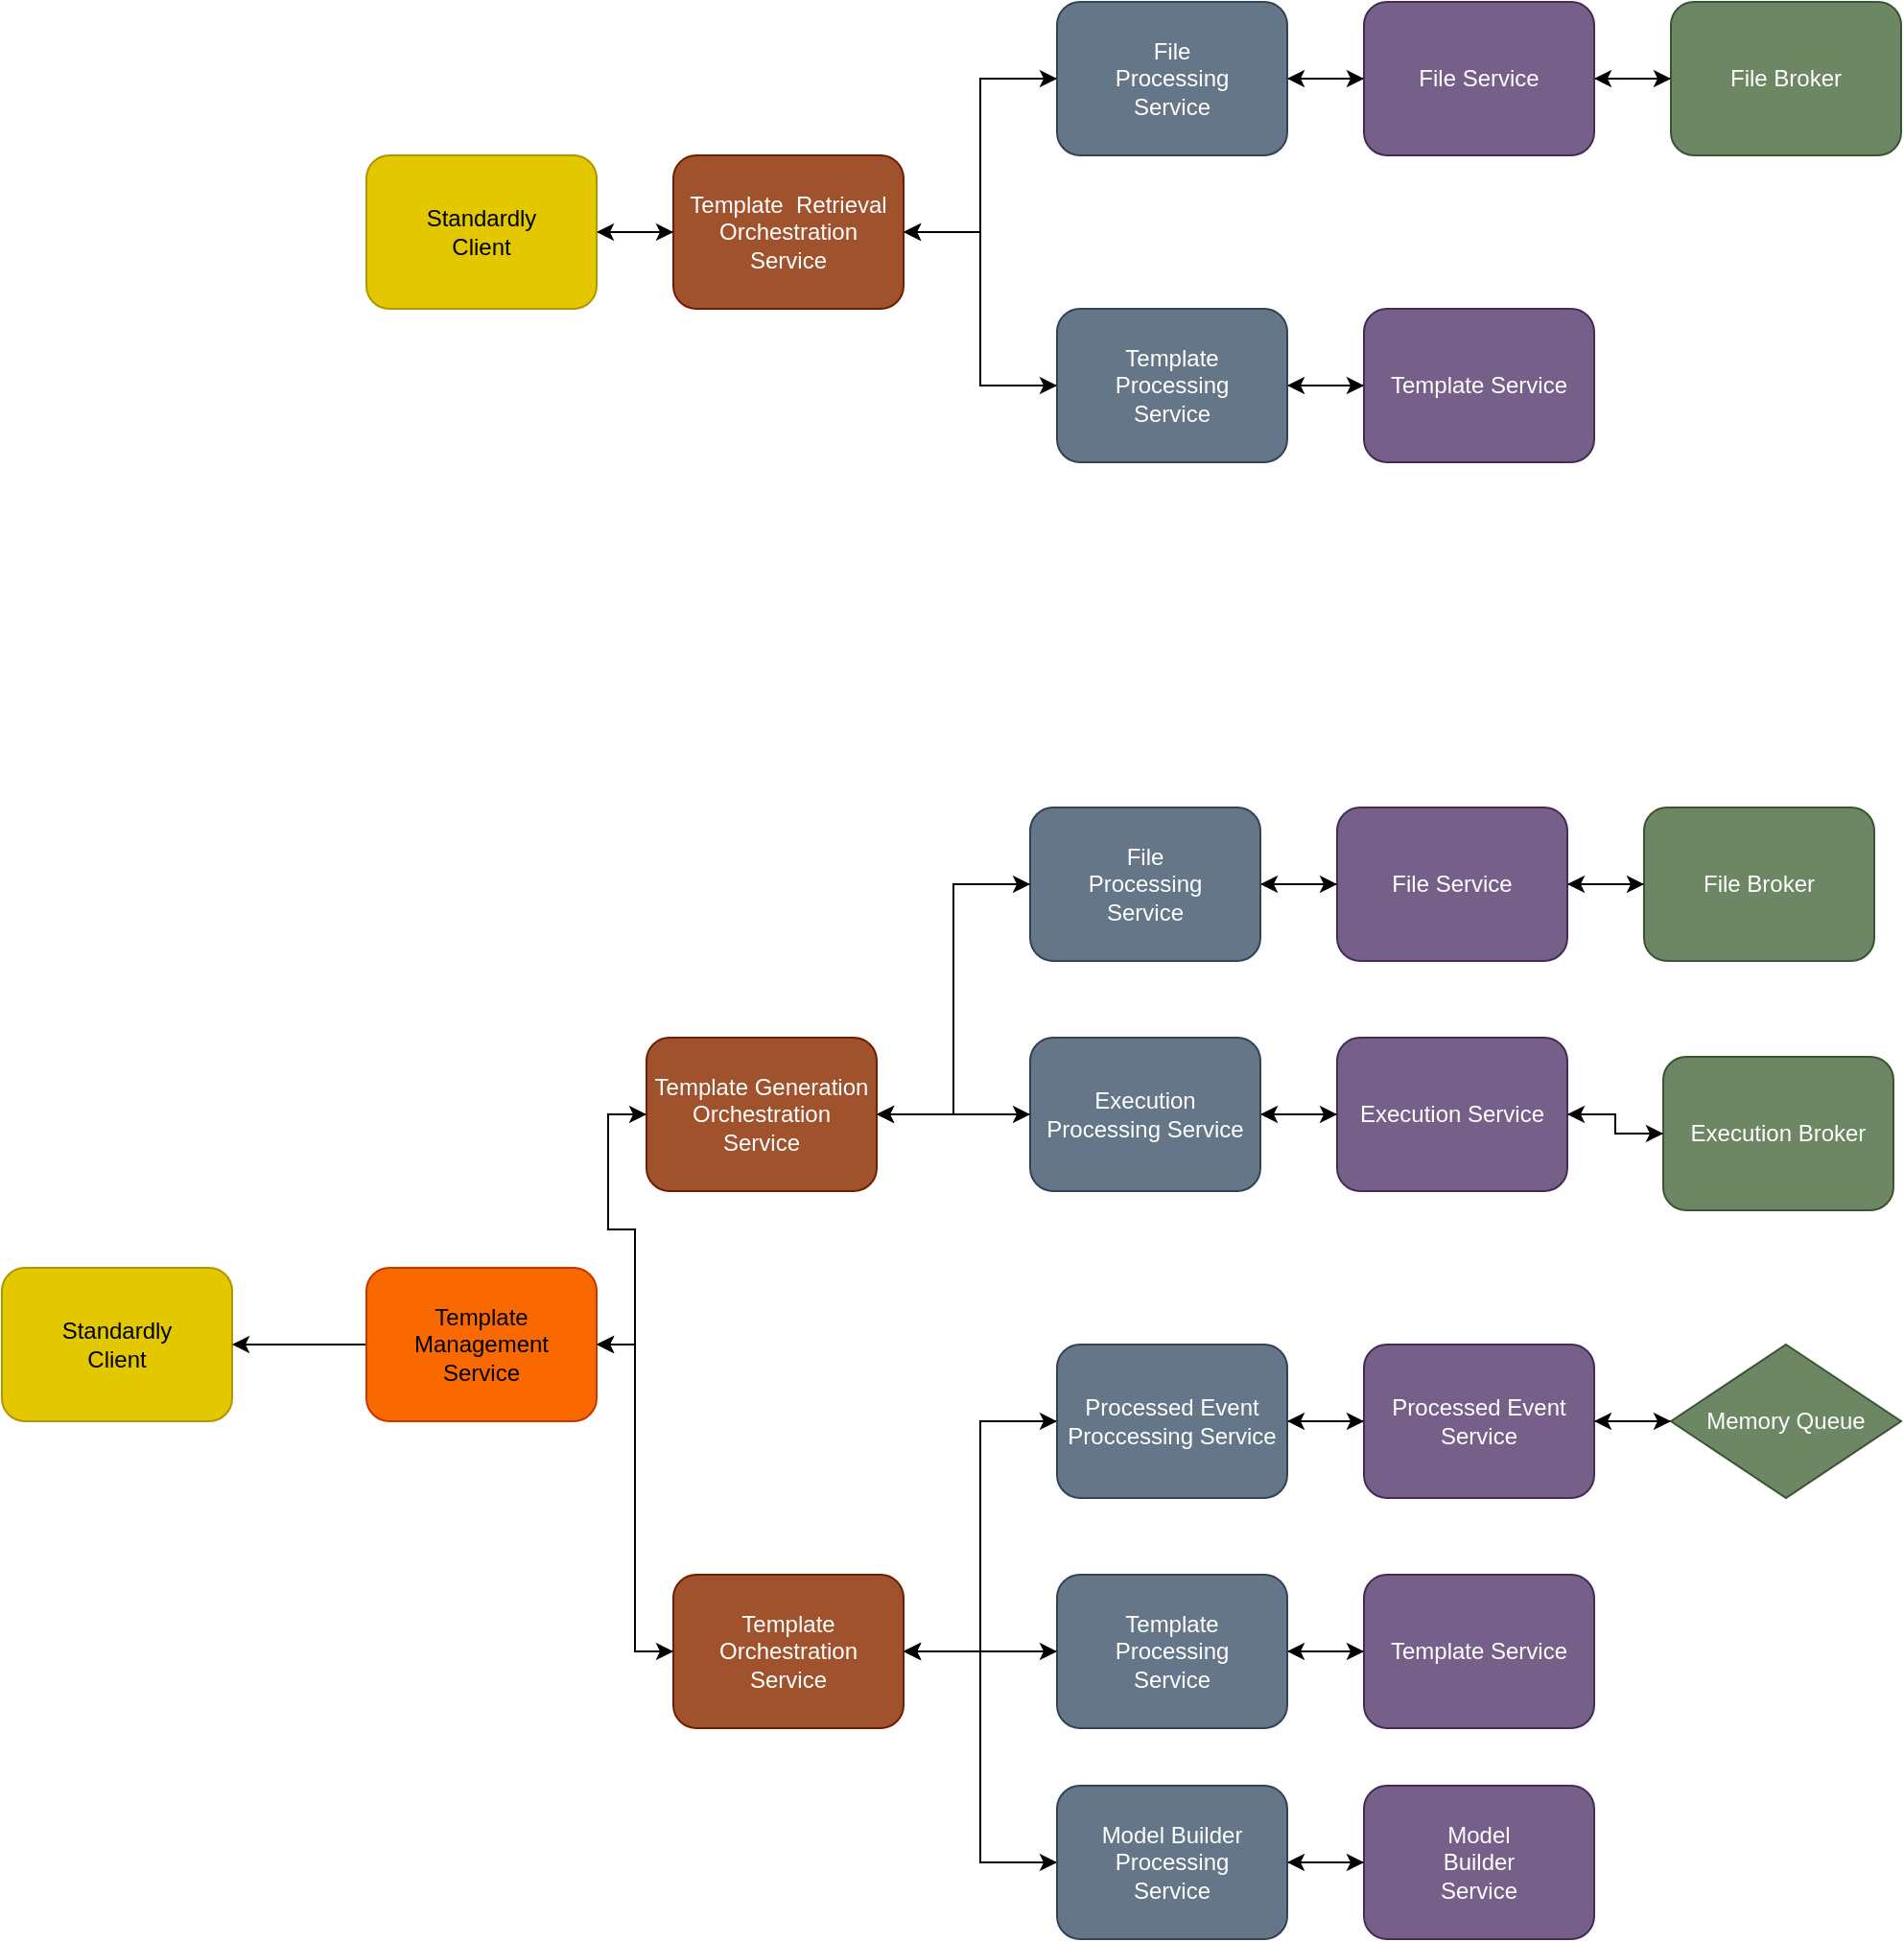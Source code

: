 <mxfile version="20.7.4" type="device"><diagram id="dZM7nylzIT2b4d8kMSGF" name="Page-1"><mxGraphModel dx="2864" dy="830" grid="1" gridSize="10" guides="1" tooltips="1" connect="1" arrows="1" fold="1" page="1" pageScale="1" pageWidth="827" pageHeight="1169" math="0" shadow="0"><root><mxCell id="0"/><mxCell id="1" parent="0"/><mxCell id="E6peSAfDCmGmpy738eeN-11" style="edgeStyle=orthogonalEdgeStyle;rounded=0;orthogonalLoop=1;jettySize=auto;html=1;exitX=0;exitY=0.5;exitDx=0;exitDy=0;entryX=1;entryY=0.5;entryDx=0;entryDy=0;" parent="1" source="E6peSAfDCmGmpy738eeN-1" target="E6peSAfDCmGmpy738eeN-2" edge="1"><mxGeometry relative="1" as="geometry"/></mxCell><mxCell id="E6peSAfDCmGmpy738eeN-1" value="File Broker" style="rounded=1;whiteSpace=wrap;html=1;fillColor=#6d8764;fontColor=#ffffff;strokeColor=#3A5431;" parent="1" vertex="1"><mxGeometry x="694" y="860" width="120" height="80" as="geometry"/></mxCell><mxCell id="E6peSAfDCmGmpy738eeN-12" style="edgeStyle=orthogonalEdgeStyle;rounded=0;orthogonalLoop=1;jettySize=auto;html=1;exitX=0;exitY=0.5;exitDx=0;exitDy=0;" parent="1" source="E6peSAfDCmGmpy738eeN-2" target="E6peSAfDCmGmpy738eeN-7" edge="1"><mxGeometry relative="1" as="geometry"/></mxCell><mxCell id="E6peSAfDCmGmpy738eeN-22" style="edgeStyle=orthogonalEdgeStyle;rounded=0;orthogonalLoop=1;jettySize=auto;html=1;exitX=1;exitY=0.5;exitDx=0;exitDy=0;" parent="1" source="E6peSAfDCmGmpy738eeN-2" target="E6peSAfDCmGmpy738eeN-1" edge="1"><mxGeometry relative="1" as="geometry"/></mxCell><mxCell id="E6peSAfDCmGmpy738eeN-2" value="File Service" style="rounded=1;whiteSpace=wrap;html=1;fillColor=#76608a;fontColor=#ffffff;strokeColor=#432D57;" parent="1" vertex="1"><mxGeometry x="534" y="860" width="120" height="80" as="geometry"/></mxCell><mxCell id="E6peSAfDCmGmpy738eeN-17" style="edgeStyle=orthogonalEdgeStyle;rounded=0;orthogonalLoop=1;jettySize=auto;html=1;exitX=0;exitY=0.5;exitDx=0;exitDy=0;" parent="1" source="E6peSAfDCmGmpy738eeN-6" target="E6peSAfDCmGmpy738eeN-9" edge="1"><mxGeometry relative="1" as="geometry"/></mxCell><mxCell id="E6peSAfDCmGmpy738eeN-6" value="Template Service" style="rounded=1;whiteSpace=wrap;html=1;fillColor=#76608a;fontColor=#ffffff;strokeColor=#432D57;" parent="1" vertex="1"><mxGeometry x="534" y="1020" width="120" height="80" as="geometry"/></mxCell><mxCell id="E6peSAfDCmGmpy738eeN-13" style="edgeStyle=orthogonalEdgeStyle;rounded=0;orthogonalLoop=1;jettySize=auto;html=1;exitX=0;exitY=0.5;exitDx=0;exitDy=0;entryX=1;entryY=0.5;entryDx=0;entryDy=0;" parent="1" source="E6peSAfDCmGmpy738eeN-7" target="E6peSAfDCmGmpy738eeN-10" edge="1"><mxGeometry relative="1" as="geometry"/></mxCell><mxCell id="E6peSAfDCmGmpy738eeN-21" style="edgeStyle=orthogonalEdgeStyle;rounded=0;orthogonalLoop=1;jettySize=auto;html=1;exitX=1;exitY=0.5;exitDx=0;exitDy=0;entryX=0;entryY=0.5;entryDx=0;entryDy=0;" parent="1" source="E6peSAfDCmGmpy738eeN-7" target="E6peSAfDCmGmpy738eeN-2" edge="1"><mxGeometry relative="1" as="geometry"/></mxCell><mxCell id="E6peSAfDCmGmpy738eeN-7" value="File &lt;br&gt;Processing &lt;br&gt;Service" style="rounded=1;whiteSpace=wrap;html=1;fillColor=#647687;fontColor=#ffffff;strokeColor=#314354;" parent="1" vertex="1"><mxGeometry x="374" y="860" width="120" height="80" as="geometry"/></mxCell><mxCell id="E6peSAfDCmGmpy738eeN-18" style="edgeStyle=orthogonalEdgeStyle;rounded=0;orthogonalLoop=1;jettySize=auto;html=1;exitX=0;exitY=0.5;exitDx=0;exitDy=0;entryX=1;entryY=0.5;entryDx=0;entryDy=0;" parent="1" source="E6peSAfDCmGmpy738eeN-9" target="E6peSAfDCmGmpy738eeN-10" edge="1"><mxGeometry relative="1" as="geometry"/></mxCell><mxCell id="E6peSAfDCmGmpy738eeN-26" style="edgeStyle=orthogonalEdgeStyle;rounded=0;orthogonalLoop=1;jettySize=auto;html=1;exitX=1;exitY=0.5;exitDx=0;exitDy=0;" parent="1" source="E6peSAfDCmGmpy738eeN-9" target="E6peSAfDCmGmpy738eeN-6" edge="1"><mxGeometry relative="1" as="geometry"/></mxCell><mxCell id="E6peSAfDCmGmpy738eeN-9" value="Template &lt;br&gt;Processing&lt;br&gt;Service" style="rounded=1;whiteSpace=wrap;html=1;fillColor=#647687;fontColor=#ffffff;strokeColor=#314354;" parent="1" vertex="1"><mxGeometry x="374" y="1020" width="120" height="80" as="geometry"/></mxCell><mxCell id="E6peSAfDCmGmpy738eeN-19" style="edgeStyle=orthogonalEdgeStyle;rounded=0;orthogonalLoop=1;jettySize=auto;html=1;exitX=1;exitY=0.5;exitDx=0;exitDy=0;entryX=0;entryY=0.5;entryDx=0;entryDy=0;" parent="1" source="E6peSAfDCmGmpy738eeN-10" target="E6peSAfDCmGmpy738eeN-7" edge="1"><mxGeometry relative="1" as="geometry"/></mxCell><mxCell id="E6peSAfDCmGmpy738eeN-25" style="edgeStyle=orthogonalEdgeStyle;rounded=0;orthogonalLoop=1;jettySize=auto;html=1;exitX=1;exitY=0.5;exitDx=0;exitDy=0;entryX=0;entryY=0.5;entryDx=0;entryDy=0;" parent="1" source="E6peSAfDCmGmpy738eeN-10" target="E6peSAfDCmGmpy738eeN-9" edge="1"><mxGeometry relative="1" as="geometry"/></mxCell><mxCell id="E6peSAfDCmGmpy738eeN-28" style="edgeStyle=orthogonalEdgeStyle;rounded=0;orthogonalLoop=1;jettySize=auto;html=1;exitX=0;exitY=0.5;exitDx=0;exitDy=0;entryX=1;entryY=0.5;entryDx=0;entryDy=0;" parent="1" source="E6peSAfDCmGmpy738eeN-10" target="E6peSAfDCmGmpy738eeN-27" edge="1"><mxGeometry relative="1" as="geometry"/></mxCell><mxCell id="E6peSAfDCmGmpy738eeN-10" value="Template&amp;nbsp; Retrieval Orchestration &lt;br&gt;Service" style="rounded=1;whiteSpace=wrap;html=1;fillColor=#a0522d;fontColor=#ffffff;strokeColor=#6D1F00;" parent="1" vertex="1"><mxGeometry x="174" y="940" width="120" height="80" as="geometry"/></mxCell><mxCell id="E6peSAfDCmGmpy738eeN-29" style="edgeStyle=orthogonalEdgeStyle;rounded=0;orthogonalLoop=1;jettySize=auto;html=1;exitX=1;exitY=0.5;exitDx=0;exitDy=0;" parent="1" source="E6peSAfDCmGmpy738eeN-27" target="E6peSAfDCmGmpy738eeN-10" edge="1"><mxGeometry relative="1" as="geometry"/></mxCell><mxCell id="E6peSAfDCmGmpy738eeN-27" value="Standardly &lt;br&gt;Client" style="rounded=1;whiteSpace=wrap;html=1;fillColor=#e3c800;fontColor=#000000;strokeColor=#B09500;" parent="1" vertex="1"><mxGeometry x="14" y="940" width="120" height="80" as="geometry"/></mxCell><mxCell id="E6peSAfDCmGmpy738eeN-40" style="edgeStyle=orthogonalEdgeStyle;rounded=0;orthogonalLoop=1;jettySize=auto;html=1;exitX=0;exitY=0.5;exitDx=0;exitDy=0;" parent="1" source="E6peSAfDCmGmpy738eeN-41" target="E6peSAfDCmGmpy738eeN-50" edge="1"><mxGeometry relative="1" as="geometry"/></mxCell><mxCell id="E6peSAfDCmGmpy738eeN-41" value="Template Service" style="rounded=1;whiteSpace=wrap;html=1;fillColor=#76608a;fontColor=#ffffff;strokeColor=#432D57;" parent="1" vertex="1"><mxGeometry x="534" y="1680" width="120" height="80" as="geometry"/></mxCell><mxCell id="E6peSAfDCmGmpy738eeN-49" style="edgeStyle=orthogonalEdgeStyle;rounded=0;orthogonalLoop=1;jettySize=auto;html=1;exitX=1;exitY=0.5;exitDx=0;exitDy=0;" parent="1" source="E6peSAfDCmGmpy738eeN-50" target="E6peSAfDCmGmpy738eeN-41" edge="1"><mxGeometry relative="1" as="geometry"/></mxCell><mxCell id="E6peSAfDCmGmpy738eeN-63" style="edgeStyle=orthogonalEdgeStyle;rounded=0;orthogonalLoop=1;jettySize=auto;html=1;exitX=0;exitY=0.5;exitDx=0;exitDy=0;entryX=1;entryY=0.5;entryDx=0;entryDy=0;" parent="1" source="E6peSAfDCmGmpy738eeN-50" target="E6peSAfDCmGmpy738eeN-58" edge="1"><mxGeometry relative="1" as="geometry"/></mxCell><mxCell id="E6peSAfDCmGmpy738eeN-50" value="Template &lt;br&gt;Processing&lt;br&gt;Service" style="rounded=1;whiteSpace=wrap;html=1;fillColor=#647687;fontColor=#ffffff;strokeColor=#314354;" parent="1" vertex="1"><mxGeometry x="374" y="1680" width="120" height="80" as="geometry"/></mxCell><mxCell id="E6peSAfDCmGmpy738eeN-57" value="Standardly &lt;br&gt;Client" style="rounded=1;whiteSpace=wrap;html=1;fillColor=#e3c800;fontColor=#000000;strokeColor=#B09500;" parent="1" vertex="1"><mxGeometry x="-176" y="1520" width="120" height="80" as="geometry"/></mxCell><mxCell id="E6peSAfDCmGmpy738eeN-71" style="edgeStyle=orthogonalEdgeStyle;rounded=0;orthogonalLoop=1;jettySize=auto;html=1;exitX=1;exitY=0.5;exitDx=0;exitDy=0;" parent="1" source="E6peSAfDCmGmpy738eeN-58" target="E6peSAfDCmGmpy738eeN-50" edge="1"><mxGeometry relative="1" as="geometry"/></mxCell><mxCell id="E6peSAfDCmGmpy738eeN-72" style="edgeStyle=orthogonalEdgeStyle;rounded=0;orthogonalLoop=1;jettySize=auto;html=1;exitX=1;exitY=0.5;exitDx=0;exitDy=0;entryX=0;entryY=0.5;entryDx=0;entryDy=0;" parent="1" source="E6peSAfDCmGmpy738eeN-58" target="E6peSAfDCmGmpy738eeN-62" edge="1"><mxGeometry relative="1" as="geometry"/></mxCell><mxCell id="umyMB81kU1nlkaaQ3yWB-27" style="edgeStyle=orthogonalEdgeStyle;rounded=0;orthogonalLoop=1;jettySize=auto;html=1;exitX=0;exitY=0.5;exitDx=0;exitDy=0;entryX=1;entryY=0.5;entryDx=0;entryDy=0;" edge="1" parent="1" source="E6peSAfDCmGmpy738eeN-58" target="E6peSAfDCmGmpy738eeN-65"><mxGeometry relative="1" as="geometry"/></mxCell><mxCell id="umyMB81kU1nlkaaQ3yWB-35" style="edgeStyle=orthogonalEdgeStyle;rounded=0;orthogonalLoop=1;jettySize=auto;html=1;exitX=1;exitY=0.5;exitDx=0;exitDy=0;entryX=0;entryY=0.5;entryDx=0;entryDy=0;" edge="1" parent="1" source="E6peSAfDCmGmpy738eeN-58" target="umyMB81kU1nlkaaQ3yWB-33"><mxGeometry relative="1" as="geometry"/></mxCell><mxCell id="E6peSAfDCmGmpy738eeN-58" value="Template Orchestration &lt;br&gt;Service" style="rounded=1;whiteSpace=wrap;html=1;fillColor=#a0522d;fontColor=#ffffff;strokeColor=#6D1F00;" parent="1" vertex="1"><mxGeometry x="174" y="1680" width="120" height="80" as="geometry"/></mxCell><mxCell id="E6peSAfDCmGmpy738eeN-59" style="edgeStyle=orthogonalEdgeStyle;rounded=0;orthogonalLoop=1;jettySize=auto;html=1;exitX=0;exitY=0.5;exitDx=0;exitDy=0;" parent="1" source="E6peSAfDCmGmpy738eeN-60" target="E6peSAfDCmGmpy738eeN-62" edge="1"><mxGeometry relative="1" as="geometry"/></mxCell><mxCell id="E6peSAfDCmGmpy738eeN-60" value="Model&lt;br&gt;Builder&lt;br&gt;Service" style="rounded=1;whiteSpace=wrap;html=1;fillColor=#76608a;fontColor=#ffffff;strokeColor=#432D57;" parent="1" vertex="1"><mxGeometry x="534" y="1790" width="120" height="80" as="geometry"/></mxCell><mxCell id="E6peSAfDCmGmpy738eeN-61" style="edgeStyle=orthogonalEdgeStyle;rounded=0;orthogonalLoop=1;jettySize=auto;html=1;exitX=1;exitY=0.5;exitDx=0;exitDy=0;" parent="1" source="E6peSAfDCmGmpy738eeN-62" target="E6peSAfDCmGmpy738eeN-60" edge="1"><mxGeometry relative="1" as="geometry"/></mxCell><mxCell id="E6peSAfDCmGmpy738eeN-64" style="edgeStyle=orthogonalEdgeStyle;rounded=0;orthogonalLoop=1;jettySize=auto;html=1;exitX=0;exitY=0.5;exitDx=0;exitDy=0;entryX=1;entryY=0.5;entryDx=0;entryDy=0;" parent="1" source="E6peSAfDCmGmpy738eeN-62" target="E6peSAfDCmGmpy738eeN-58" edge="1"><mxGeometry relative="1" as="geometry"/></mxCell><mxCell id="E6peSAfDCmGmpy738eeN-62" value="Model Builder&lt;br&gt;Processing&lt;br&gt;Service" style="rounded=1;whiteSpace=wrap;html=1;fillColor=#647687;fontColor=#ffffff;strokeColor=#314354;" parent="1" vertex="1"><mxGeometry x="374" y="1790" width="120" height="80" as="geometry"/></mxCell><mxCell id="E6peSAfDCmGmpy738eeN-70" style="edgeStyle=orthogonalEdgeStyle;rounded=0;orthogonalLoop=1;jettySize=auto;html=1;exitX=0;exitY=0.5;exitDx=0;exitDy=0;entryX=1;entryY=0.5;entryDx=0;entryDy=0;" parent="1" source="E6peSAfDCmGmpy738eeN-65" target="E6peSAfDCmGmpy738eeN-57" edge="1"><mxGeometry relative="1" as="geometry"/></mxCell><mxCell id="umyMB81kU1nlkaaQ3yWB-26" style="edgeStyle=orthogonalEdgeStyle;rounded=0;orthogonalLoop=1;jettySize=auto;html=1;exitX=1;exitY=0.5;exitDx=0;exitDy=0;entryX=0;entryY=0.5;entryDx=0;entryDy=0;" edge="1" parent="1" source="E6peSAfDCmGmpy738eeN-65" target="umyMB81kU1nlkaaQ3yWB-25"><mxGeometry relative="1" as="geometry"/></mxCell><mxCell id="umyMB81kU1nlkaaQ3yWB-28" style="edgeStyle=orthogonalEdgeStyle;rounded=0;orthogonalLoop=1;jettySize=auto;html=1;exitX=1;exitY=0.5;exitDx=0;exitDy=0;entryX=0;entryY=0.5;entryDx=0;entryDy=0;" edge="1" parent="1" source="E6peSAfDCmGmpy738eeN-65" target="E6peSAfDCmGmpy738eeN-58"><mxGeometry relative="1" as="geometry"/></mxCell><mxCell id="E6peSAfDCmGmpy738eeN-65" value="Template Management &lt;br&gt;Service" style="rounded=1;whiteSpace=wrap;html=1;fillColor=#fa6800;fontColor=#000000;strokeColor=#C73500;" parent="1" vertex="1"><mxGeometry x="14" y="1520" width="120" height="80" as="geometry"/></mxCell><mxCell id="umyMB81kU1nlkaaQ3yWB-1" style="edgeStyle=orthogonalEdgeStyle;rounded=0;orthogonalLoop=1;jettySize=auto;html=1;exitX=0;exitY=0.5;exitDx=0;exitDy=0;entryX=1;entryY=0.5;entryDx=0;entryDy=0;" edge="1" parent="1" source="umyMB81kU1nlkaaQ3yWB-2" target="umyMB81kU1nlkaaQ3yWB-5"><mxGeometry relative="1" as="geometry"/></mxCell><mxCell id="umyMB81kU1nlkaaQ3yWB-2" value="File Broker" style="rounded=1;whiteSpace=wrap;html=1;fillColor=#6d8764;fontColor=#ffffff;strokeColor=#3A5431;" vertex="1" parent="1"><mxGeometry x="680" y="1280" width="120" height="80" as="geometry"/></mxCell><mxCell id="umyMB81kU1nlkaaQ3yWB-3" style="edgeStyle=orthogonalEdgeStyle;rounded=0;orthogonalLoop=1;jettySize=auto;html=1;exitX=0;exitY=0.5;exitDx=0;exitDy=0;" edge="1" parent="1" source="umyMB81kU1nlkaaQ3yWB-5" target="umyMB81kU1nlkaaQ3yWB-15"><mxGeometry relative="1" as="geometry"/></mxCell><mxCell id="umyMB81kU1nlkaaQ3yWB-4" style="edgeStyle=orthogonalEdgeStyle;rounded=0;orthogonalLoop=1;jettySize=auto;html=1;exitX=1;exitY=0.5;exitDx=0;exitDy=0;" edge="1" parent="1" source="umyMB81kU1nlkaaQ3yWB-5" target="umyMB81kU1nlkaaQ3yWB-2"><mxGeometry relative="1" as="geometry"/></mxCell><mxCell id="umyMB81kU1nlkaaQ3yWB-5" value="File Service" style="rounded=1;whiteSpace=wrap;html=1;fillColor=#76608a;fontColor=#ffffff;strokeColor=#432D57;" vertex="1" parent="1"><mxGeometry x="520" y="1280" width="120" height="80" as="geometry"/></mxCell><mxCell id="umyMB81kU1nlkaaQ3yWB-6" style="edgeStyle=orthogonalEdgeStyle;rounded=0;orthogonalLoop=1;jettySize=auto;html=1;exitX=0;exitY=0.5;exitDx=0;exitDy=0;entryX=1;entryY=0.5;entryDx=0;entryDy=0;" edge="1" parent="1" source="umyMB81kU1nlkaaQ3yWB-7" target="umyMB81kU1nlkaaQ3yWB-10"><mxGeometry relative="1" as="geometry"/></mxCell><mxCell id="umyMB81kU1nlkaaQ3yWB-7" value="Execution Broker" style="rounded=1;whiteSpace=wrap;html=1;fillColor=#6d8764;fontColor=#ffffff;strokeColor=#3A5431;" vertex="1" parent="1"><mxGeometry x="690" y="1410" width="120" height="80" as="geometry"/></mxCell><mxCell id="umyMB81kU1nlkaaQ3yWB-8" style="edgeStyle=orthogonalEdgeStyle;rounded=0;orthogonalLoop=1;jettySize=auto;html=1;exitX=0;exitY=0.5;exitDx=0;exitDy=0;entryX=1;entryY=0.5;entryDx=0;entryDy=0;" edge="1" parent="1" source="umyMB81kU1nlkaaQ3yWB-10" target="umyMB81kU1nlkaaQ3yWB-18"><mxGeometry relative="1" as="geometry"/></mxCell><mxCell id="umyMB81kU1nlkaaQ3yWB-9" style="edgeStyle=orthogonalEdgeStyle;rounded=0;orthogonalLoop=1;jettySize=auto;html=1;exitX=1;exitY=0.5;exitDx=0;exitDy=0;entryX=0;entryY=0.5;entryDx=0;entryDy=0;" edge="1" parent="1" source="umyMB81kU1nlkaaQ3yWB-10" target="umyMB81kU1nlkaaQ3yWB-7"><mxGeometry relative="1" as="geometry"/></mxCell><mxCell id="umyMB81kU1nlkaaQ3yWB-10" value="Execution Service" style="rounded=1;whiteSpace=wrap;html=1;fillColor=#76608a;fontColor=#ffffff;strokeColor=#432D57;" vertex="1" parent="1"><mxGeometry x="520" y="1400" width="120" height="80" as="geometry"/></mxCell><mxCell id="umyMB81kU1nlkaaQ3yWB-13" style="edgeStyle=orthogonalEdgeStyle;rounded=0;orthogonalLoop=1;jettySize=auto;html=1;exitX=0;exitY=0.5;exitDx=0;exitDy=0;entryX=1;entryY=0.5;entryDx=0;entryDy=0;" edge="1" parent="1" source="umyMB81kU1nlkaaQ3yWB-15" target="umyMB81kU1nlkaaQ3yWB-25"><mxGeometry relative="1" as="geometry"/></mxCell><mxCell id="umyMB81kU1nlkaaQ3yWB-14" style="edgeStyle=orthogonalEdgeStyle;rounded=0;orthogonalLoop=1;jettySize=auto;html=1;exitX=1;exitY=0.5;exitDx=0;exitDy=0;entryX=0;entryY=0.5;entryDx=0;entryDy=0;" edge="1" parent="1" source="umyMB81kU1nlkaaQ3yWB-15" target="umyMB81kU1nlkaaQ3yWB-5"><mxGeometry relative="1" as="geometry"/></mxCell><mxCell id="umyMB81kU1nlkaaQ3yWB-15" value="File &lt;br&gt;Processing &lt;br&gt;Service" style="rounded=1;whiteSpace=wrap;html=1;fillColor=#647687;fontColor=#ffffff;strokeColor=#314354;" vertex="1" parent="1"><mxGeometry x="360" y="1280" width="120" height="80" as="geometry"/></mxCell><mxCell id="umyMB81kU1nlkaaQ3yWB-16" style="edgeStyle=orthogonalEdgeStyle;rounded=0;orthogonalLoop=1;jettySize=auto;html=1;exitX=0;exitY=0.5;exitDx=0;exitDy=0;" edge="1" parent="1" source="umyMB81kU1nlkaaQ3yWB-18" target="umyMB81kU1nlkaaQ3yWB-25"><mxGeometry relative="1" as="geometry"/></mxCell><mxCell id="umyMB81kU1nlkaaQ3yWB-17" style="edgeStyle=orthogonalEdgeStyle;rounded=0;orthogonalLoop=1;jettySize=auto;html=1;exitX=1;exitY=0.5;exitDx=0;exitDy=0;" edge="1" parent="1" source="umyMB81kU1nlkaaQ3yWB-18" target="umyMB81kU1nlkaaQ3yWB-10"><mxGeometry relative="1" as="geometry"/></mxCell><mxCell id="umyMB81kU1nlkaaQ3yWB-18" value="Execution &lt;br&gt;Processing Service" style="rounded=1;whiteSpace=wrap;html=1;fillColor=#647687;fontColor=#ffffff;strokeColor=#314354;" vertex="1" parent="1"><mxGeometry x="360" y="1400" width="120" height="80" as="geometry"/></mxCell><mxCell id="umyMB81kU1nlkaaQ3yWB-22" style="edgeStyle=orthogonalEdgeStyle;rounded=0;orthogonalLoop=1;jettySize=auto;html=1;exitX=1;exitY=0.5;exitDx=0;exitDy=0;entryX=0;entryY=0.5;entryDx=0;entryDy=0;" edge="1" parent="1" source="umyMB81kU1nlkaaQ3yWB-25" target="umyMB81kU1nlkaaQ3yWB-15"><mxGeometry relative="1" as="geometry"/></mxCell><mxCell id="umyMB81kU1nlkaaQ3yWB-23" style="edgeStyle=orthogonalEdgeStyle;rounded=0;orthogonalLoop=1;jettySize=auto;html=1;exitX=1;exitY=0.5;exitDx=0;exitDy=0;entryX=0;entryY=0.5;entryDx=0;entryDy=0;" edge="1" parent="1" source="umyMB81kU1nlkaaQ3yWB-25" target="umyMB81kU1nlkaaQ3yWB-18"><mxGeometry relative="1" as="geometry"/></mxCell><mxCell id="umyMB81kU1nlkaaQ3yWB-29" style="edgeStyle=orthogonalEdgeStyle;rounded=0;orthogonalLoop=1;jettySize=auto;html=1;exitX=0;exitY=0.5;exitDx=0;exitDy=0;entryX=1;entryY=0.5;entryDx=0;entryDy=0;" edge="1" parent="1" source="umyMB81kU1nlkaaQ3yWB-25" target="E6peSAfDCmGmpy738eeN-65"><mxGeometry relative="1" as="geometry"/></mxCell><mxCell id="umyMB81kU1nlkaaQ3yWB-25" value="Template Generation Orchestration &lt;br&gt;Service" style="rounded=1;whiteSpace=wrap;html=1;fillColor=#a0522d;fontColor=#ffffff;strokeColor=#6D1F00;" vertex="1" parent="1"><mxGeometry x="160" y="1400" width="120" height="80" as="geometry"/></mxCell><mxCell id="umyMB81kU1nlkaaQ3yWB-30" style="edgeStyle=orthogonalEdgeStyle;rounded=0;orthogonalLoop=1;jettySize=auto;html=1;exitX=0;exitY=0.5;exitDx=0;exitDy=0;" edge="1" parent="1" source="umyMB81kU1nlkaaQ3yWB-31" target="umyMB81kU1nlkaaQ3yWB-33"><mxGeometry relative="1" as="geometry"/></mxCell><mxCell id="umyMB81kU1nlkaaQ3yWB-37" style="edgeStyle=orthogonalEdgeStyle;rounded=0;orthogonalLoop=1;jettySize=auto;html=1;exitX=1;exitY=0.5;exitDx=0;exitDy=0;entryX=0;entryY=0.5;entryDx=0;entryDy=0;" edge="1" parent="1" source="umyMB81kU1nlkaaQ3yWB-31" target="umyMB81kU1nlkaaQ3yWB-36"><mxGeometry relative="1" as="geometry"/></mxCell><mxCell id="umyMB81kU1nlkaaQ3yWB-31" value="Processed Event Service" style="rounded=1;whiteSpace=wrap;html=1;fillColor=#76608a;fontColor=#ffffff;strokeColor=#432D57;" vertex="1" parent="1"><mxGeometry x="534" y="1560" width="120" height="80" as="geometry"/></mxCell><mxCell id="umyMB81kU1nlkaaQ3yWB-32" style="edgeStyle=orthogonalEdgeStyle;rounded=0;orthogonalLoop=1;jettySize=auto;html=1;exitX=1;exitY=0.5;exitDx=0;exitDy=0;" edge="1" parent="1" source="umyMB81kU1nlkaaQ3yWB-33" target="umyMB81kU1nlkaaQ3yWB-31"><mxGeometry relative="1" as="geometry"/></mxCell><mxCell id="umyMB81kU1nlkaaQ3yWB-34" style="edgeStyle=orthogonalEdgeStyle;rounded=0;orthogonalLoop=1;jettySize=auto;html=1;exitX=0;exitY=0.5;exitDx=0;exitDy=0;entryX=1;entryY=0.5;entryDx=0;entryDy=0;" edge="1" parent="1" source="umyMB81kU1nlkaaQ3yWB-33" target="E6peSAfDCmGmpy738eeN-58"><mxGeometry relative="1" as="geometry"/></mxCell><mxCell id="umyMB81kU1nlkaaQ3yWB-33" value="Processed Event Proccessing Service" style="rounded=1;whiteSpace=wrap;html=1;fillColor=#647687;fontColor=#ffffff;strokeColor=#314354;" vertex="1" parent="1"><mxGeometry x="374" y="1560" width="120" height="80" as="geometry"/></mxCell><mxCell id="umyMB81kU1nlkaaQ3yWB-38" style="edgeStyle=orthogonalEdgeStyle;rounded=0;orthogonalLoop=1;jettySize=auto;html=1;exitX=0;exitY=0.5;exitDx=0;exitDy=0;entryX=1;entryY=0.5;entryDx=0;entryDy=0;" edge="1" parent="1" source="umyMB81kU1nlkaaQ3yWB-36" target="umyMB81kU1nlkaaQ3yWB-31"><mxGeometry relative="1" as="geometry"/></mxCell><mxCell id="umyMB81kU1nlkaaQ3yWB-36" value="Memory Queue" style="rhombus;whiteSpace=wrap;html=1;fillColor=#6d8764;fontColor=#ffffff;strokeColor=#3A5431;" vertex="1" parent="1"><mxGeometry x="694" y="1560" width="120" height="80" as="geometry"/></mxCell></root></mxGraphModel></diagram></mxfile>